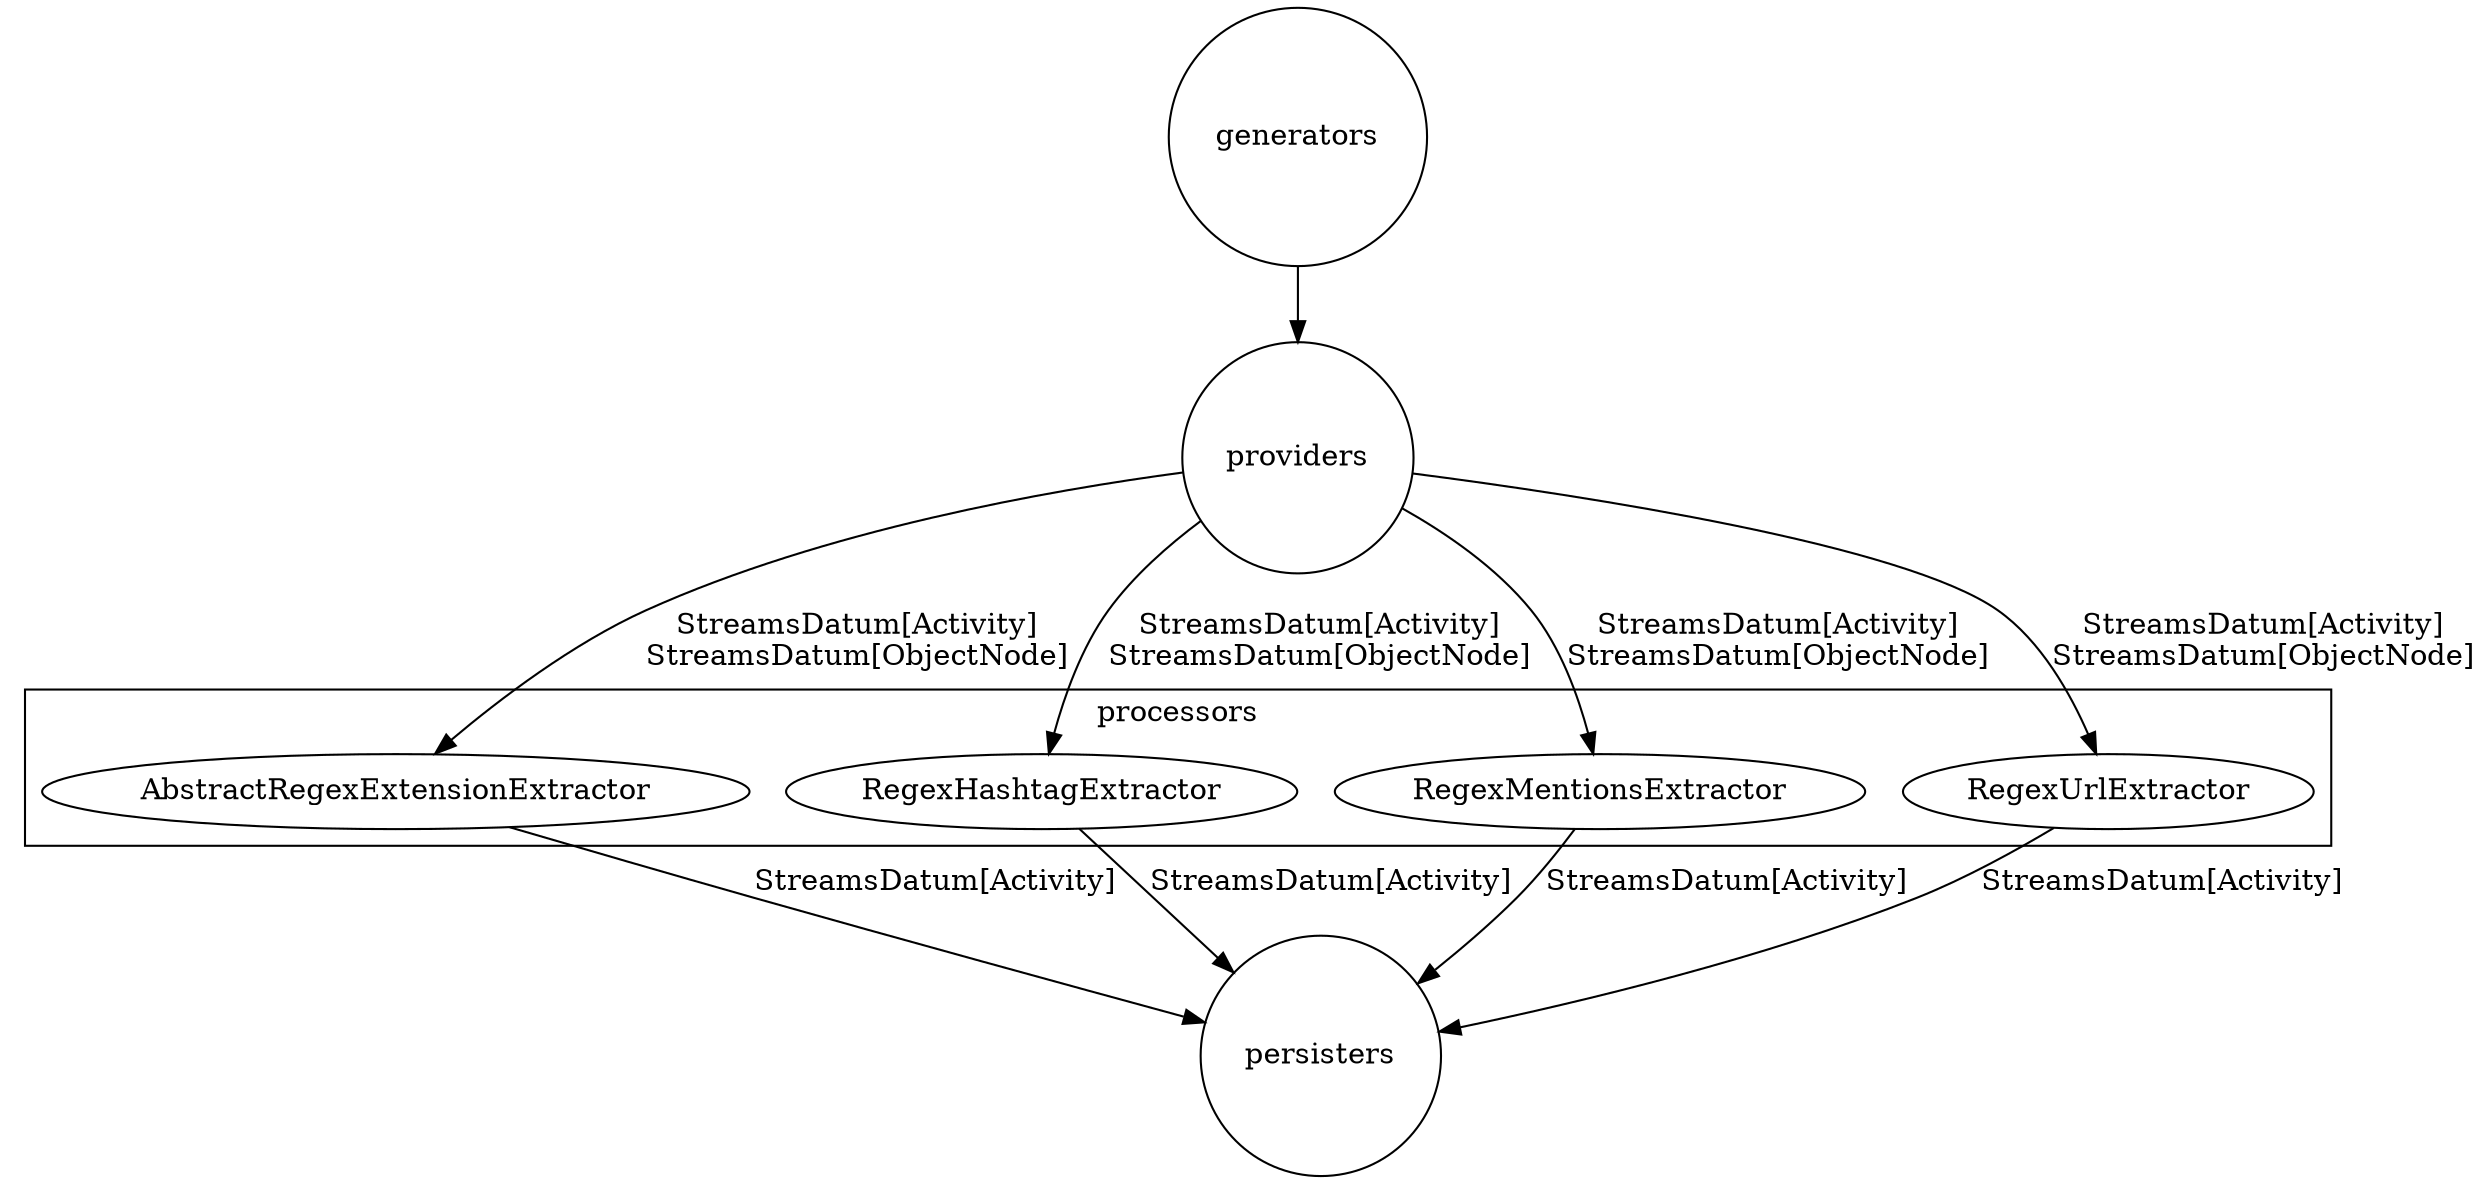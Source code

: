 digraph g {

  graph [compound = true];

  //presentation
  splines = true;
  overlap = false;
  rankdir = TB;

  generators [label="generators", shape="circle"];
  providers [label="providers", shape="circle"];
  persisters [label="persisters", shape="circle"];

  subgraph cluster_processors {
    label="processors";
    processors_regex_AbstractRegexExtensionExtractor [label="AbstractRegexExtensionExtractor"]
    processors_regex_RegexHashtagExtractor [label="RegexHashtagExtractor"]
    processors_regex_RegexMentionsExtractor [label="RegexMentionsExtractor"]
    processors_regex_RegexUrlExtractor [label="RegexUrlExtractor"]
  }

  generators -> providers

  providers -> processors_regex_AbstractRegexExtensionExtractor [label="StreamsDatum[Activity]\nStreamsDatum[ObjectNode]"]
  processors_regex_AbstractRegexExtensionExtractor -> persisters [label="StreamsDatum[Activity]"]

  providers -> processors_regex_RegexHashtagExtractor [label="StreamsDatum[Activity]\nStreamsDatum[ObjectNode]"]
  processors_regex_RegexHashtagExtractor -> persisters [label="StreamsDatum[Activity]"]

  providers -> processors_regex_RegexMentionsExtractor [label="StreamsDatum[Activity]\nStreamsDatum[ObjectNode]"]
  processors_regex_RegexMentionsExtractor -> persisters [label="StreamsDatum[Activity]"]

  providers -> processors_regex_RegexUrlExtractor [label="StreamsDatum[Activity]\nStreamsDatum[ObjectNode]"]
  processors_regex_RegexUrlExtractor -> persisters [label="StreamsDatum[Activity]"]

}
